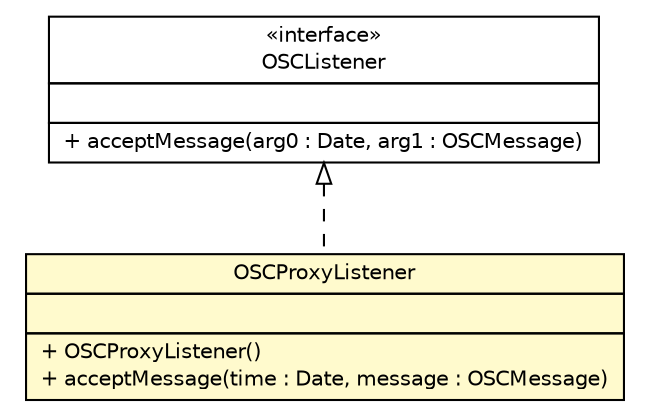 #!/usr/local/bin/dot
#
# Class diagram 
# Generated by UMLGraph version R5_6 (http://www.umlgraph.org/)
#

digraph G {
	edge [fontname="Helvetica",fontsize=10,labelfontname="Helvetica",labelfontsize=10];
	node [fontname="Helvetica",fontsize=10,shape=plaintext];
	nodesep=0.25;
	ranksep=0.5;
	// com.xley.lfosc.impl.OSCProxyListener
	c51 [label=<<table title="com.xley.lfosc.impl.OSCProxyListener" border="0" cellborder="1" cellspacing="0" cellpadding="2" port="p" bgcolor="lemonChiffon" href="./OSCProxyListener.html">
		<tr><td><table border="0" cellspacing="0" cellpadding="1">
<tr><td align="center" balign="center"> OSCProxyListener </td></tr>
		</table></td></tr>
		<tr><td><table border="0" cellspacing="0" cellpadding="1">
<tr><td align="left" balign="left">  </td></tr>
		</table></td></tr>
		<tr><td><table border="0" cellspacing="0" cellpadding="1">
<tr><td align="left" balign="left"> + OSCProxyListener() </td></tr>
<tr><td align="left" balign="left"> + acceptMessage(time : Date, message : OSCMessage) </td></tr>
		</table></td></tr>
		</table>>, URL="./OSCProxyListener.html", fontname="Helvetica", fontcolor="black", fontsize=10.0];
	//com.xley.lfosc.impl.OSCProxyListener implements com.illposed.osc.OSCListener
	c52:p -> c51:p [dir=back,arrowtail=empty,style=dashed];
	// com.illposed.osc.OSCListener
	c52 [label=<<table title="com.illposed.osc.OSCListener" border="0" cellborder="1" cellspacing="0" cellpadding="2" port="p" href="http://java.sun.com/j2se/1.4.2/docs/api/com/illposed/osc/OSCListener.html">
		<tr><td><table border="0" cellspacing="0" cellpadding="1">
<tr><td align="center" balign="center"> &#171;interface&#187; </td></tr>
<tr><td align="center" balign="center"> OSCListener </td></tr>
		</table></td></tr>
		<tr><td><table border="0" cellspacing="0" cellpadding="1">
<tr><td align="left" balign="left">  </td></tr>
		</table></td></tr>
		<tr><td><table border="0" cellspacing="0" cellpadding="1">
<tr><td align="left" balign="left"> + acceptMessage(arg0 : Date, arg1 : OSCMessage) </td></tr>
		</table></td></tr>
		</table>>, URL="http://java.sun.com/j2se/1.4.2/docs/api/com/illposed/osc/OSCListener.html", fontname="Helvetica", fontcolor="black", fontsize=10.0];
}

